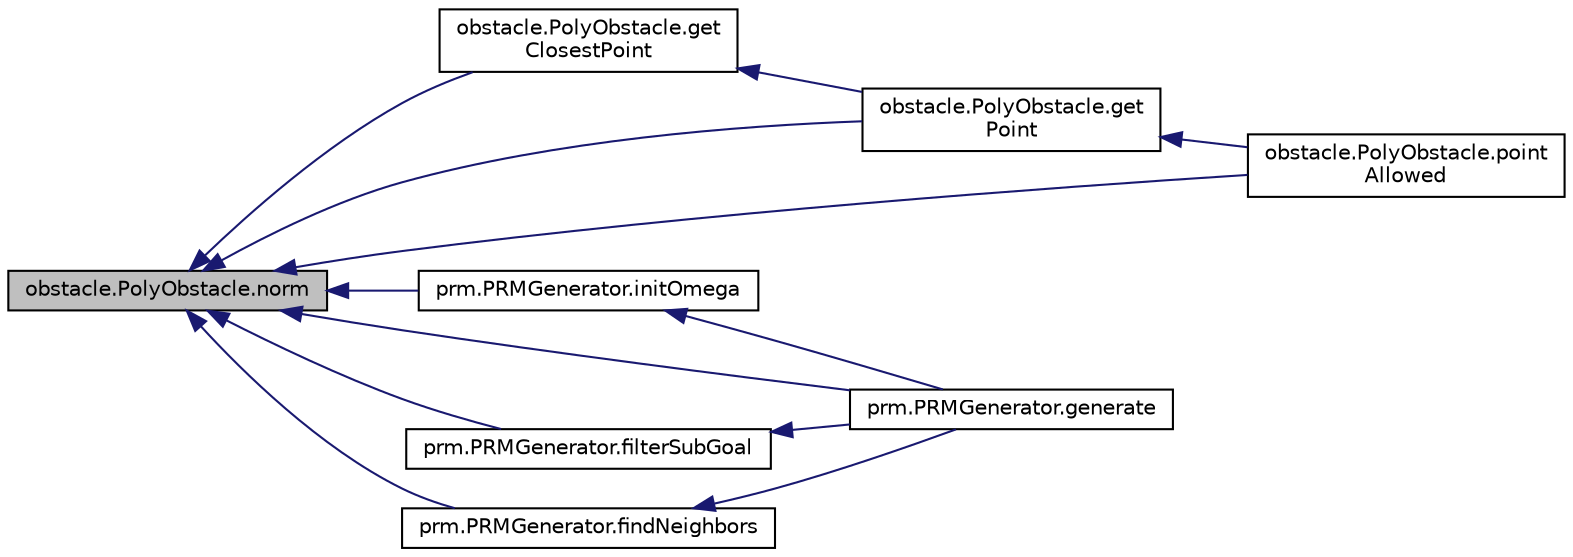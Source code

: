 digraph "obstacle.PolyObstacle.norm"
{
  edge [fontname="Helvetica",fontsize="10",labelfontname="Helvetica",labelfontsize="10"];
  node [fontname="Helvetica",fontsize="10",shape=record];
  rankdir="LR";
  Node1 [label="obstacle.PolyObstacle.norm",height=0.2,width=0.4,color="black", fillcolor="grey75", style="filled" fontcolor="black"];
  Node1 -> Node2 [dir="back",color="midnightblue",fontsize="10",style="solid",fontname="Helvetica"];
  Node2 [label="obstacle.PolyObstacle.get\lClosestPoint",height=0.2,width=0.4,color="black", fillcolor="white", style="filled",URL="$classobstacle_1_1PolyObstacle.html#a43adce887280997dfb49067e741f54db",tooltip="Gets the closest point on line &lt;a, b&gt; to point p. "];
  Node2 -> Node3 [dir="back",color="midnightblue",fontsize="10",style="solid",fontname="Helvetica"];
  Node3 [label="obstacle.PolyObstacle.get\lPoint",height=0.2,width=0.4,color="black", fillcolor="white", style="filled",URL="$classobstacle_1_1PolyObstacle.html#af866b6f101194b8a8731f2394fdc247e",tooltip="Gets the closest point from the polygon to p. "];
  Node3 -> Node4 [dir="back",color="midnightblue",fontsize="10",style="solid",fontname="Helvetica"];
  Node4 [label="obstacle.PolyObstacle.point\lAllowed",height=0.2,width=0.4,color="black", fillcolor="white", style="filled",URL="$classobstacle_1_1PolyObstacle.html#af71f01fca50193a5e5372c2507661ada",tooltip="Checks if a point is allowed, meaning no collisions occur. "];
  Node1 -> Node4 [dir="back",color="midnightblue",fontsize="10",style="solid",fontname="Helvetica"];
  Node1 -> Node3 [dir="back",color="midnightblue",fontsize="10",style="solid",fontname="Helvetica"];
  Node1 -> Node5 [dir="back",color="midnightblue",fontsize="10",style="solid",fontname="Helvetica"];
  Node5 [label="prm.PRMGenerator.initOmega",height=0.2,width=0.4,color="black", fillcolor="white", style="filled",URL="$classprm_1_1PRMGenerator.html#aaa44a7e209bb06af27c4120b78d70cfb",tooltip="Initiates the omega function which holds the node weights. "];
  Node5 -> Node6 [dir="back",color="midnightblue",fontsize="10",style="solid",fontname="Helvetica"];
  Node6 [label="prm.PRMGenerator.generate",height=0.2,width=0.4,color="black", fillcolor="white", style="filled",URL="$classprm_1_1PRMGenerator.html#aabedd114ea5948bb92f477be30b41619",tooltip="Generates a series of random points that will become the roadmap and connects them and weights them i..."];
  Node1 -> Node7 [dir="back",color="midnightblue",fontsize="10",style="solid",fontname="Helvetica"];
  Node7 [label="prm.PRMGenerator.filterSubGoal",height=0.2,width=0.4,color="black", fillcolor="white", style="filled",URL="$classprm_1_1PRMGenerator.html#a95608c8cfd4364e3b2a9d20709161365",tooltip="Filters out sample points that are inside of obstacles or otherwise inadequate. "];
  Node7 -> Node6 [dir="back",color="midnightblue",fontsize="10",style="solid",fontname="Helvetica"];
  Node1 -> Node8 [dir="back",color="midnightblue",fontsize="10",style="solid",fontname="Helvetica"];
  Node8 [label="prm.PRMGenerator.findNeighbors",height=0.2,width=0.4,color="black", fillcolor="white", style="filled",URL="$classprm_1_1PRMGenerator.html#a2acf210887cb331b20c5378da634b4eb",tooltip="Finds suitable neighbours for a sample point. "];
  Node8 -> Node6 [dir="back",color="midnightblue",fontsize="10",style="solid",fontname="Helvetica"];
  Node1 -> Node6 [dir="back",color="midnightblue",fontsize="10",style="solid",fontname="Helvetica"];
}
